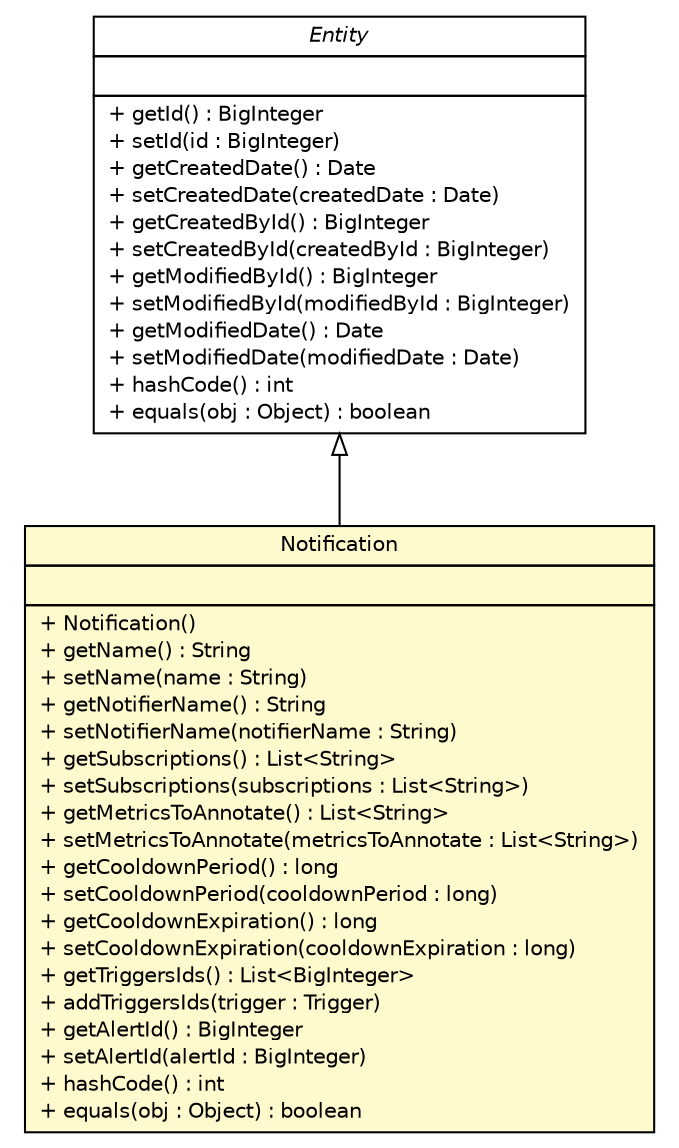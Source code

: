 #!/usr/local/bin/dot
#
# Class diagram 
# Generated by UMLGraph version R5_6 (http://www.umlgraph.org/)
#

digraph G {
	edge [fontname="Helvetica",fontsize=10,labelfontname="Helvetica",labelfontsize=10];
	node [fontname="Helvetica",fontsize=10,shape=plaintext];
	nodesep=0.25;
	ranksep=0.5;
	// com.salesforce.dva.argus.sdk.entity.Notification
	c884 [label=<<table title="com.salesforce.dva.argus.sdk.entity.Notification" border="0" cellborder="1" cellspacing="0" cellpadding="2" port="p" bgcolor="lemonChiffon" href="./Notification.html">
		<tr><td><table border="0" cellspacing="0" cellpadding="1">
<tr><td align="center" balign="center"> Notification </td></tr>
		</table></td></tr>
		<tr><td><table border="0" cellspacing="0" cellpadding="1">
<tr><td align="left" balign="left">  </td></tr>
		</table></td></tr>
		<tr><td><table border="0" cellspacing="0" cellpadding="1">
<tr><td align="left" balign="left"> + Notification() </td></tr>
<tr><td align="left" balign="left"> + getName() : String </td></tr>
<tr><td align="left" balign="left"> + setName(name : String) </td></tr>
<tr><td align="left" balign="left"> + getNotifierName() : String </td></tr>
<tr><td align="left" balign="left"> + setNotifierName(notifierName : String) </td></tr>
<tr><td align="left" balign="left"> + getSubscriptions() : List&lt;String&gt; </td></tr>
<tr><td align="left" balign="left"> + setSubscriptions(subscriptions : List&lt;String&gt;) </td></tr>
<tr><td align="left" balign="left"> + getMetricsToAnnotate() : List&lt;String&gt; </td></tr>
<tr><td align="left" balign="left"> + setMetricsToAnnotate(metricsToAnnotate : List&lt;String&gt;) </td></tr>
<tr><td align="left" balign="left"> + getCooldownPeriod() : long </td></tr>
<tr><td align="left" balign="left"> + setCooldownPeriod(cooldownPeriod : long) </td></tr>
<tr><td align="left" balign="left"> + getCooldownExpiration() : long </td></tr>
<tr><td align="left" balign="left"> + setCooldownExpiration(cooldownExpiration : long) </td></tr>
<tr><td align="left" balign="left"> + getTriggersIds() : List&lt;BigInteger&gt; </td></tr>
<tr><td align="left" balign="left"> + addTriggersIds(trigger : Trigger) </td></tr>
<tr><td align="left" balign="left"> + getAlertId() : BigInteger </td></tr>
<tr><td align="left" balign="left"> + setAlertId(alertId : BigInteger) </td></tr>
<tr><td align="left" balign="left"> + hashCode() : int </td></tr>
<tr><td align="left" balign="left"> + equals(obj : Object) : boolean </td></tr>
		</table></td></tr>
		</table>>, URL="./Notification.html", fontname="Helvetica", fontcolor="black", fontsize=10.0];
	//com.salesforce.dva.argus.sdk.entity.Notification extends com.salesforce.dva.argus.sdk.entity.Entity
	c896:p -> c884:p [dir=back,arrowtail=empty];
	// com.salesforce.dva.argus.sdk.entity.Entity
	c896 [label=<<table title="com.salesforce.dva.argus.sdk.entity.Entity" border="0" cellborder="1" cellspacing="0" cellpadding="2" port="p" href="http://java.sun.com/j2se/1.4.2/docs/api/com/salesforce/dva/argus/sdk/entity/Entity.html">
		<tr><td><table border="0" cellspacing="0" cellpadding="1">
<tr><td align="center" balign="center"><font face="Helvetica-Oblique"> Entity </font></td></tr>
		</table></td></tr>
		<tr><td><table border="0" cellspacing="0" cellpadding="1">
<tr><td align="left" balign="left">  </td></tr>
		</table></td></tr>
		<tr><td><table border="0" cellspacing="0" cellpadding="1">
<tr><td align="left" balign="left"> + getId() : BigInteger </td></tr>
<tr><td align="left" balign="left"> + setId(id : BigInteger) </td></tr>
<tr><td align="left" balign="left"> + getCreatedDate() : Date </td></tr>
<tr><td align="left" balign="left"> + setCreatedDate(createdDate : Date) </td></tr>
<tr><td align="left" balign="left"> + getCreatedById() : BigInteger </td></tr>
<tr><td align="left" balign="left"> + setCreatedById(createdById : BigInteger) </td></tr>
<tr><td align="left" balign="left"> + getModifiedById() : BigInteger </td></tr>
<tr><td align="left" balign="left"> + setModifiedById(modifiedById : BigInteger) </td></tr>
<tr><td align="left" balign="left"> + getModifiedDate() : Date </td></tr>
<tr><td align="left" balign="left"> + setModifiedDate(modifiedDate : Date) </td></tr>
<tr><td align="left" balign="left"> + hashCode() : int </td></tr>
<tr><td align="left" balign="left"> + equals(obj : Object) : boolean </td></tr>
		</table></td></tr>
		</table>>, URL="http://java.sun.com/j2se/1.4.2/docs/api/com/salesforce/dva/argus/sdk/entity/Entity.html", fontname="Helvetica", fontcolor="black", fontsize=10.0];
}

